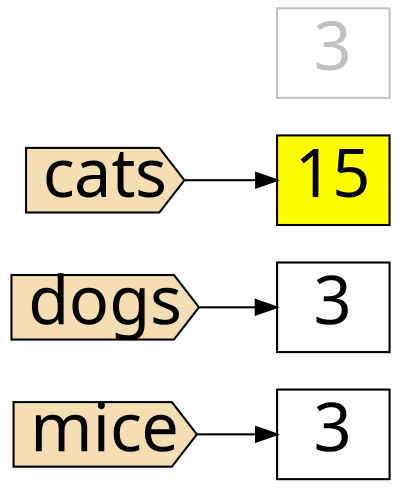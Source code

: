 digraph G {
    graph [ rankdir=LR ]
    node  [ shape=box, style=filled, fillcolor=white, fontname="PT Mono", fontsize=32 ]

    mice  [ shape=cds, fillcolor=wheat ]
    mice3 [ label=3 ]
    mice -> mice3

    dogs  [ shape=cds, fillcolor=wheat ]
    dogs3 [ label=3 ]
    dogs -> dogs3

    none -> cats3 [ style=invis ]
    none [ style=invis ]

    cats  [ shape=cds, fillcolor=wheat ]
    cats -> cats15
    cats15  [ fillcolor="yellow", label="15" ]

    cats3 [ fontcolor=grey, color=grey, label="3" ]
    cats -> cats3 [ style=invis ]
}

